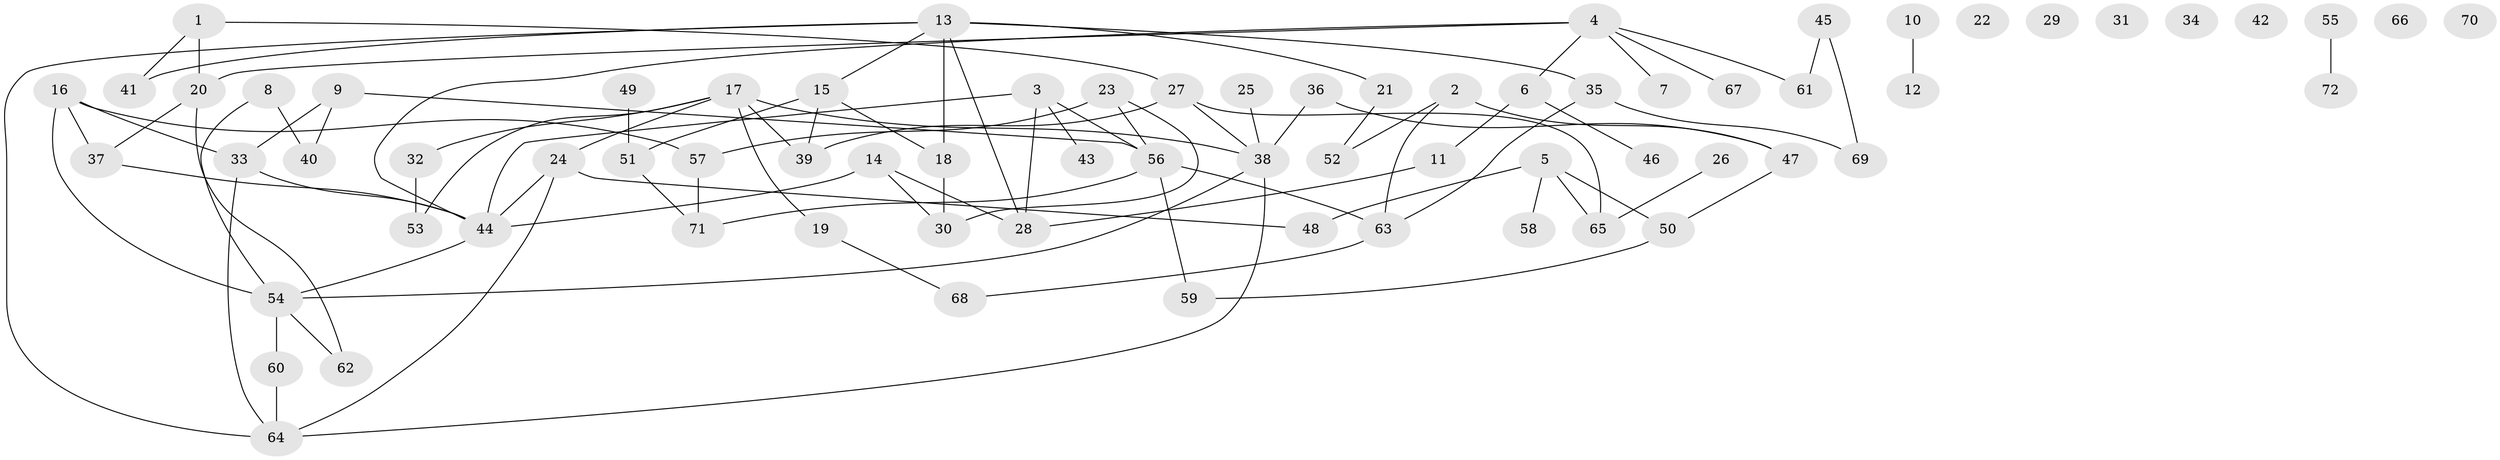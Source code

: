 // Generated by graph-tools (version 1.1) at 2025/13/03/09/25 04:13:05]
// undirected, 72 vertices, 94 edges
graph export_dot {
graph [start="1"]
  node [color=gray90,style=filled];
  1;
  2;
  3;
  4;
  5;
  6;
  7;
  8;
  9;
  10;
  11;
  12;
  13;
  14;
  15;
  16;
  17;
  18;
  19;
  20;
  21;
  22;
  23;
  24;
  25;
  26;
  27;
  28;
  29;
  30;
  31;
  32;
  33;
  34;
  35;
  36;
  37;
  38;
  39;
  40;
  41;
  42;
  43;
  44;
  45;
  46;
  47;
  48;
  49;
  50;
  51;
  52;
  53;
  54;
  55;
  56;
  57;
  58;
  59;
  60;
  61;
  62;
  63;
  64;
  65;
  66;
  67;
  68;
  69;
  70;
  71;
  72;
  1 -- 20;
  1 -- 27;
  1 -- 41;
  2 -- 47;
  2 -- 52;
  2 -- 63;
  3 -- 28;
  3 -- 43;
  3 -- 44;
  3 -- 56;
  4 -- 6;
  4 -- 7;
  4 -- 20;
  4 -- 44;
  4 -- 61;
  4 -- 67;
  5 -- 48;
  5 -- 50;
  5 -- 58;
  5 -- 65;
  6 -- 11;
  6 -- 46;
  8 -- 40;
  8 -- 54;
  9 -- 33;
  9 -- 40;
  9 -- 56;
  10 -- 12;
  11 -- 28;
  13 -- 15;
  13 -- 18;
  13 -- 21;
  13 -- 28;
  13 -- 35;
  13 -- 41;
  13 -- 64;
  14 -- 28;
  14 -- 30;
  14 -- 44;
  15 -- 18;
  15 -- 39;
  15 -- 51;
  16 -- 33;
  16 -- 37;
  16 -- 54;
  16 -- 57;
  17 -- 19;
  17 -- 24;
  17 -- 32;
  17 -- 38;
  17 -- 39;
  17 -- 53;
  18 -- 30;
  19 -- 68;
  20 -- 37;
  20 -- 62;
  21 -- 52;
  23 -- 30;
  23 -- 56;
  23 -- 57;
  24 -- 44;
  24 -- 48;
  24 -- 64;
  25 -- 38;
  26 -- 65;
  27 -- 38;
  27 -- 39;
  27 -- 65;
  32 -- 53;
  33 -- 44;
  33 -- 64;
  35 -- 63;
  35 -- 69;
  36 -- 38;
  36 -- 47;
  37 -- 44;
  38 -- 54;
  38 -- 64;
  44 -- 54;
  45 -- 61;
  45 -- 69;
  47 -- 50;
  49 -- 51;
  50 -- 59;
  51 -- 71;
  54 -- 60;
  54 -- 62;
  55 -- 72;
  56 -- 59;
  56 -- 63;
  56 -- 71;
  57 -- 71;
  60 -- 64;
  63 -- 68;
}
